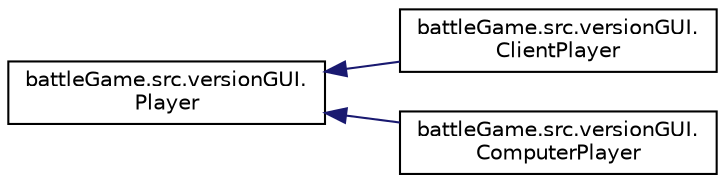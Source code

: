 digraph "Graphical Class Hierarchy"
{
  edge [fontname="Helvetica",fontsize="10",labelfontname="Helvetica",labelfontsize="10"];
  node [fontname="Helvetica",fontsize="10",shape=record];
  rankdir="LR";
  Node1 [label="battleGame.src.versionGUI.\lPlayer",height=0.2,width=0.4,color="black", fillcolor="white", style="filled",URL="$classbattleGame_1_1src_1_1versionGUI_1_1Player.html"];
  Node1 -> Node2 [dir="back",color="midnightblue",fontsize="10",style="solid",fontname="Helvetica"];
  Node2 [label="battleGame.src.versionGUI.\lClientPlayer",height=0.2,width=0.4,color="black", fillcolor="white", style="filled",URL="$classbattleGame_1_1src_1_1versionGUI_1_1ClientPlayer.html"];
  Node1 -> Node3 [dir="back",color="midnightblue",fontsize="10",style="solid",fontname="Helvetica"];
  Node3 [label="battleGame.src.versionGUI.\lComputerPlayer",height=0.2,width=0.4,color="black", fillcolor="white", style="filled",URL="$classbattleGame_1_1src_1_1versionGUI_1_1ComputerPlayer.html"];
}
